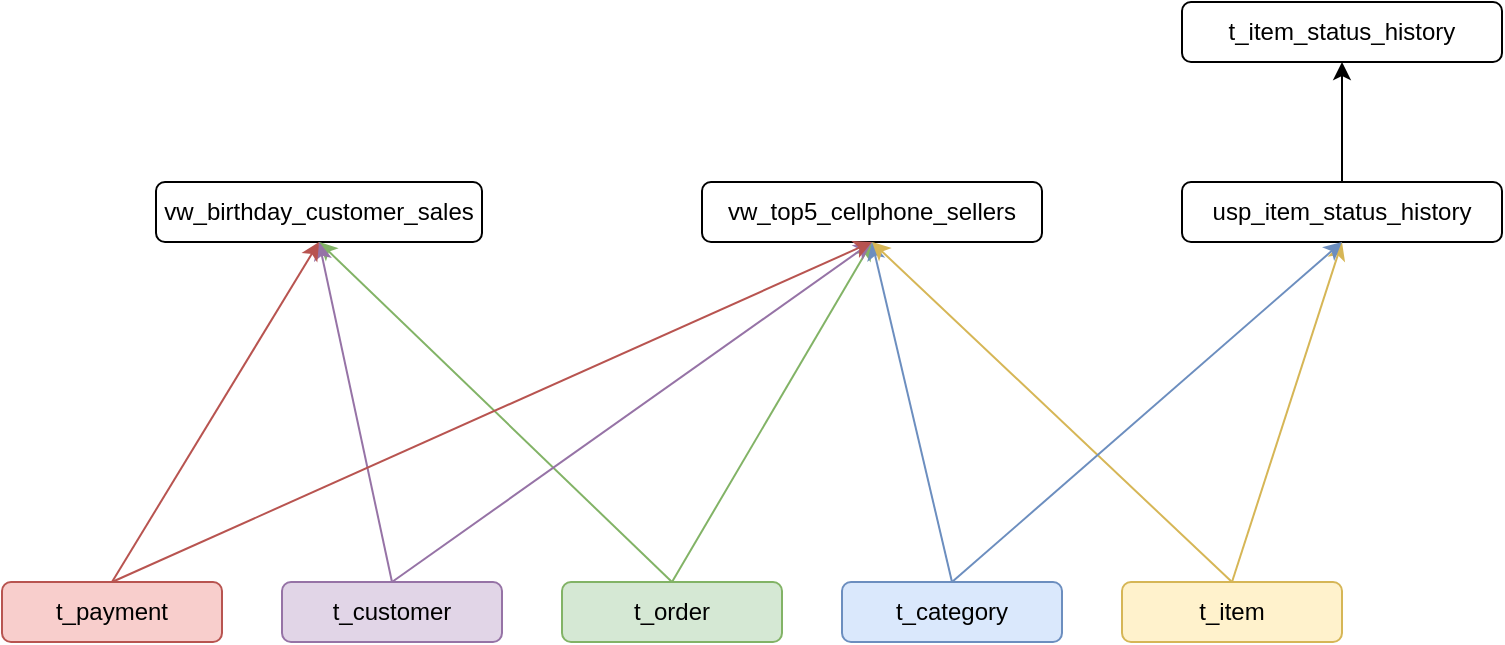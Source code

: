 <mxfile version="26.1.1">
  <diagram name="Página-1" id="nU1WR_zjtnBq4XqVX38h">
    <mxGraphModel dx="880" dy="460" grid="1" gridSize="10" guides="1" tooltips="1" connect="1" arrows="1" fold="1" page="1" pageScale="1" pageWidth="827" pageHeight="1169" math="0" shadow="0">
      <root>
        <mxCell id="0" />
        <mxCell id="1" parent="0" />
        <mxCell id="zhMCmTsx-m8ue4kPbWXv-1" value="t_category" style="rounded=1;whiteSpace=wrap;html=1;fillColor=#dae8fc;strokeColor=#6c8ebf;" parent="1" vertex="1">
          <mxGeometry x="430" y="400" width="110" height="30" as="geometry" />
        </mxCell>
        <mxCell id="zhMCmTsx-m8ue4kPbWXv-2" value="t_order" style="rounded=1;whiteSpace=wrap;html=1;fillColor=#d5e8d4;strokeColor=#82b366;" parent="1" vertex="1">
          <mxGeometry x="290" y="400" width="110" height="30" as="geometry" />
        </mxCell>
        <mxCell id="zhMCmTsx-m8ue4kPbWXv-3" value="t_item" style="rounded=1;whiteSpace=wrap;html=1;fillColor=#fff2cc;strokeColor=#d6b656;" parent="1" vertex="1">
          <mxGeometry x="570" y="400" width="110" height="30" as="geometry" />
        </mxCell>
        <mxCell id="zhMCmTsx-m8ue4kPbWXv-4" value="t_customer" style="rounded=1;whiteSpace=wrap;html=1;fillColor=#e1d5e7;strokeColor=#9673a6;" parent="1" vertex="1">
          <mxGeometry x="150" y="400" width="110" height="30" as="geometry" />
        </mxCell>
        <mxCell id="zhMCmTsx-m8ue4kPbWXv-5" value="vw_birthday_customer_sales" style="rounded=1;whiteSpace=wrap;html=1;" parent="1" vertex="1">
          <mxGeometry x="87" y="200" width="163" height="30" as="geometry" />
        </mxCell>
        <mxCell id="zhMCmTsx-m8ue4kPbWXv-6" value="vw_top5_cellphone_sellers" style="rounded=1;whiteSpace=wrap;html=1;" parent="1" vertex="1">
          <mxGeometry x="360" y="200" width="170" height="30" as="geometry" />
        </mxCell>
        <mxCell id="zhMCmTsx-m8ue4kPbWXv-7" style="edgeStyle=orthogonalEdgeStyle;rounded=0;orthogonalLoop=1;jettySize=auto;html=1;exitX=0.5;exitY=1;exitDx=0;exitDy=0;" parent="1" source="zhMCmTsx-m8ue4kPbWXv-5" target="zhMCmTsx-m8ue4kPbWXv-5" edge="1">
          <mxGeometry relative="1" as="geometry" />
        </mxCell>
        <mxCell id="zhMCmTsx-m8ue4kPbWXv-8" value="" style="endArrow=classic;html=1;rounded=0;exitX=0.5;exitY=0;exitDx=0;exitDy=0;entryX=0.5;entryY=1;entryDx=0;entryDy=0;fillColor=#d5e8d4;strokeColor=#82b366;" parent="1" source="zhMCmTsx-m8ue4kPbWXv-2" target="zhMCmTsx-m8ue4kPbWXv-6" edge="1">
          <mxGeometry width="50" height="50" relative="1" as="geometry">
            <mxPoint x="280" y="410" as="sourcePoint" />
            <mxPoint x="370" y="300" as="targetPoint" />
          </mxGeometry>
        </mxCell>
        <mxCell id="zhMCmTsx-m8ue4kPbWXv-9" value="" style="endArrow=classic;html=1;rounded=0;entryX=0.5;entryY=1;entryDx=0;entryDy=0;fillColor=#d5e8d4;strokeColor=#82b366;" parent="1" target="zhMCmTsx-m8ue4kPbWXv-5" edge="1">
          <mxGeometry width="50" height="50" relative="1" as="geometry">
            <mxPoint x="345" y="400" as="sourcePoint" />
            <mxPoint x="330" y="360" as="targetPoint" />
          </mxGeometry>
        </mxCell>
        <mxCell id="zhMCmTsx-m8ue4kPbWXv-10" value="" style="endArrow=classic;html=1;rounded=0;entryX=0.5;entryY=1;entryDx=0;entryDy=0;exitX=0.5;exitY=0;exitDx=0;exitDy=0;fillColor=#e1d5e7;strokeColor=#9673a6;" parent="1" source="zhMCmTsx-m8ue4kPbWXv-4" target="zhMCmTsx-m8ue4kPbWXv-6" edge="1">
          <mxGeometry width="50" height="50" relative="1" as="geometry">
            <mxPoint x="200" y="400" as="sourcePoint" />
            <mxPoint x="330" y="270" as="targetPoint" />
          </mxGeometry>
        </mxCell>
        <mxCell id="zhMCmTsx-m8ue4kPbWXv-11" value="" style="endArrow=classic;html=1;rounded=0;entryX=0.5;entryY=1;entryDx=0;entryDy=0;exitX=0.5;exitY=0;exitDx=0;exitDy=0;fillColor=#e1d5e7;strokeColor=#9673a6;" parent="1" source="zhMCmTsx-m8ue4kPbWXv-4" target="zhMCmTsx-m8ue4kPbWXv-5" edge="1">
          <mxGeometry width="50" height="50" relative="1" as="geometry">
            <mxPoint x="210" y="400" as="sourcePoint" />
            <mxPoint x="330" y="360" as="targetPoint" />
          </mxGeometry>
        </mxCell>
        <mxCell id="zhMCmTsx-m8ue4kPbWXv-12" value="" style="endArrow=classic;html=1;rounded=0;exitX=0.5;exitY=0;exitDx=0;exitDy=0;entryX=0.5;entryY=1;entryDx=0;entryDy=0;fillColor=#dae8fc;strokeColor=#6c8ebf;" parent="1" source="zhMCmTsx-m8ue4kPbWXv-1" target="zhMCmTsx-m8ue4kPbWXv-6" edge="1">
          <mxGeometry width="50" height="50" relative="1" as="geometry">
            <mxPoint x="280" y="410" as="sourcePoint" />
            <mxPoint x="330" y="360" as="targetPoint" />
          </mxGeometry>
        </mxCell>
        <mxCell id="zhMCmTsx-m8ue4kPbWXv-13" value="t_item_status_history" style="rounded=1;whiteSpace=wrap;html=1;" parent="1" vertex="1">
          <mxGeometry x="600" y="110" width="160" height="30" as="geometry" />
        </mxCell>
        <mxCell id="zhMCmTsx-m8ue4kPbWXv-14" value="" style="endArrow=classic;html=1;rounded=0;exitX=0.5;exitY=0;exitDx=0;exitDy=0;entryX=0.5;entryY=1;entryDx=0;entryDy=0;fillColor=#fff2cc;strokeColor=#d6b656;" parent="1" source="zhMCmTsx-m8ue4kPbWXv-3" target="zhMCmTsx-m8ue4kPbWXv-6" edge="1">
          <mxGeometry width="50" height="50" relative="1" as="geometry">
            <mxPoint x="280" y="410" as="sourcePoint" />
            <mxPoint x="330" y="360" as="targetPoint" />
          </mxGeometry>
        </mxCell>
        <mxCell id="zhMCmTsx-m8ue4kPbWXv-15" style="edgeStyle=orthogonalEdgeStyle;rounded=0;orthogonalLoop=1;jettySize=auto;html=1;" parent="1" source="zhMCmTsx-m8ue4kPbWXv-16" target="zhMCmTsx-m8ue4kPbWXv-13" edge="1">
          <mxGeometry relative="1" as="geometry" />
        </mxCell>
        <mxCell id="zhMCmTsx-m8ue4kPbWXv-16" value="usp_item_status_history" style="rounded=1;whiteSpace=wrap;html=1;" parent="1" vertex="1">
          <mxGeometry x="600" y="200" width="160" height="30" as="geometry" />
        </mxCell>
        <mxCell id="zhMCmTsx-m8ue4kPbWXv-17" value="" style="endArrow=classic;html=1;rounded=0;exitX=0.5;exitY=0;exitDx=0;exitDy=0;entryX=0.5;entryY=1;entryDx=0;entryDy=0;fillColor=#fff2cc;strokeColor=#d6b656;" parent="1" source="zhMCmTsx-m8ue4kPbWXv-3" target="zhMCmTsx-m8ue4kPbWXv-16" edge="1">
          <mxGeometry width="50" height="50" relative="1" as="geometry">
            <mxPoint x="280" y="240" as="sourcePoint" />
            <mxPoint x="330" y="190" as="targetPoint" />
          </mxGeometry>
        </mxCell>
        <mxCell id="zhMCmTsx-m8ue4kPbWXv-18" value="" style="endArrow=classic;html=1;rounded=0;exitX=0.5;exitY=0;exitDx=0;exitDy=0;entryX=0.5;entryY=1;entryDx=0;entryDy=0;fillColor=#dae8fc;strokeColor=#6c8ebf;" parent="1" source="zhMCmTsx-m8ue4kPbWXv-1" target="zhMCmTsx-m8ue4kPbWXv-16" edge="1">
          <mxGeometry width="50" height="50" relative="1" as="geometry">
            <mxPoint x="280" y="240" as="sourcePoint" />
            <mxPoint x="330" y="190" as="targetPoint" />
          </mxGeometry>
        </mxCell>
        <mxCell id="zhMCmTsx-m8ue4kPbWXv-19" value="t_payment" style="rounded=1;whiteSpace=wrap;html=1;fillColor=#f8cecc;strokeColor=#b85450;" parent="1" vertex="1">
          <mxGeometry x="10" y="400" width="110" height="30" as="geometry" />
        </mxCell>
        <mxCell id="zhMCmTsx-m8ue4kPbWXv-20" value="" style="endArrow=classic;html=1;rounded=0;exitX=0.5;exitY=0;exitDx=0;exitDy=0;entryX=0.5;entryY=1;entryDx=0;entryDy=0;fillColor=#f8cecc;strokeColor=#b85450;" parent="1" source="zhMCmTsx-m8ue4kPbWXv-19" target="zhMCmTsx-m8ue4kPbWXv-5" edge="1">
          <mxGeometry width="50" height="50" relative="1" as="geometry">
            <mxPoint x="280" y="240" as="sourcePoint" />
            <mxPoint x="330" y="190" as="targetPoint" />
          </mxGeometry>
        </mxCell>
        <mxCell id="zhMCmTsx-m8ue4kPbWXv-21" value="" style="endArrow=classic;html=1;rounded=0;exitX=0.5;exitY=0;exitDx=0;exitDy=0;entryX=0.5;entryY=1;entryDx=0;entryDy=0;fillColor=#f8cecc;strokeColor=#b85450;" parent="1" source="zhMCmTsx-m8ue4kPbWXv-19" target="zhMCmTsx-m8ue4kPbWXv-6" edge="1">
          <mxGeometry width="50" height="50" relative="1" as="geometry">
            <mxPoint x="280" y="240" as="sourcePoint" />
            <mxPoint x="330" y="190" as="targetPoint" />
          </mxGeometry>
        </mxCell>
      </root>
    </mxGraphModel>
  </diagram>
</mxfile>
